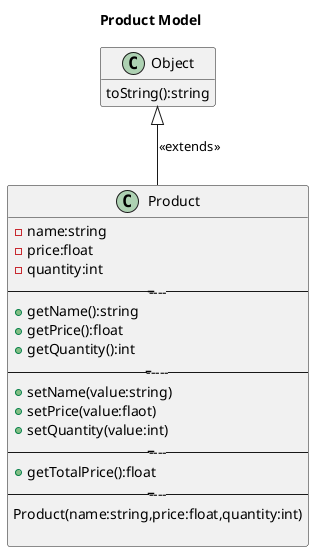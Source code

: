 @startuml
title Product Model
class Product {
    -name:string
    -price:float
    -quantity:int
    ------------
    +getName():string
    +getPrice():float
    +getQuantity():int
    -------------
    +setName(value:string)
    +setPrice(value:flaot)
    +setQuantity(value:int)
    ------------
    +getTotalPrice():float
    ------------
    Product(name:string,price:float,quantity:int)

}
class Object{
    toString():string
}

Product -up-|> Object : "<<extends>>"
hide empty members
@enduml
